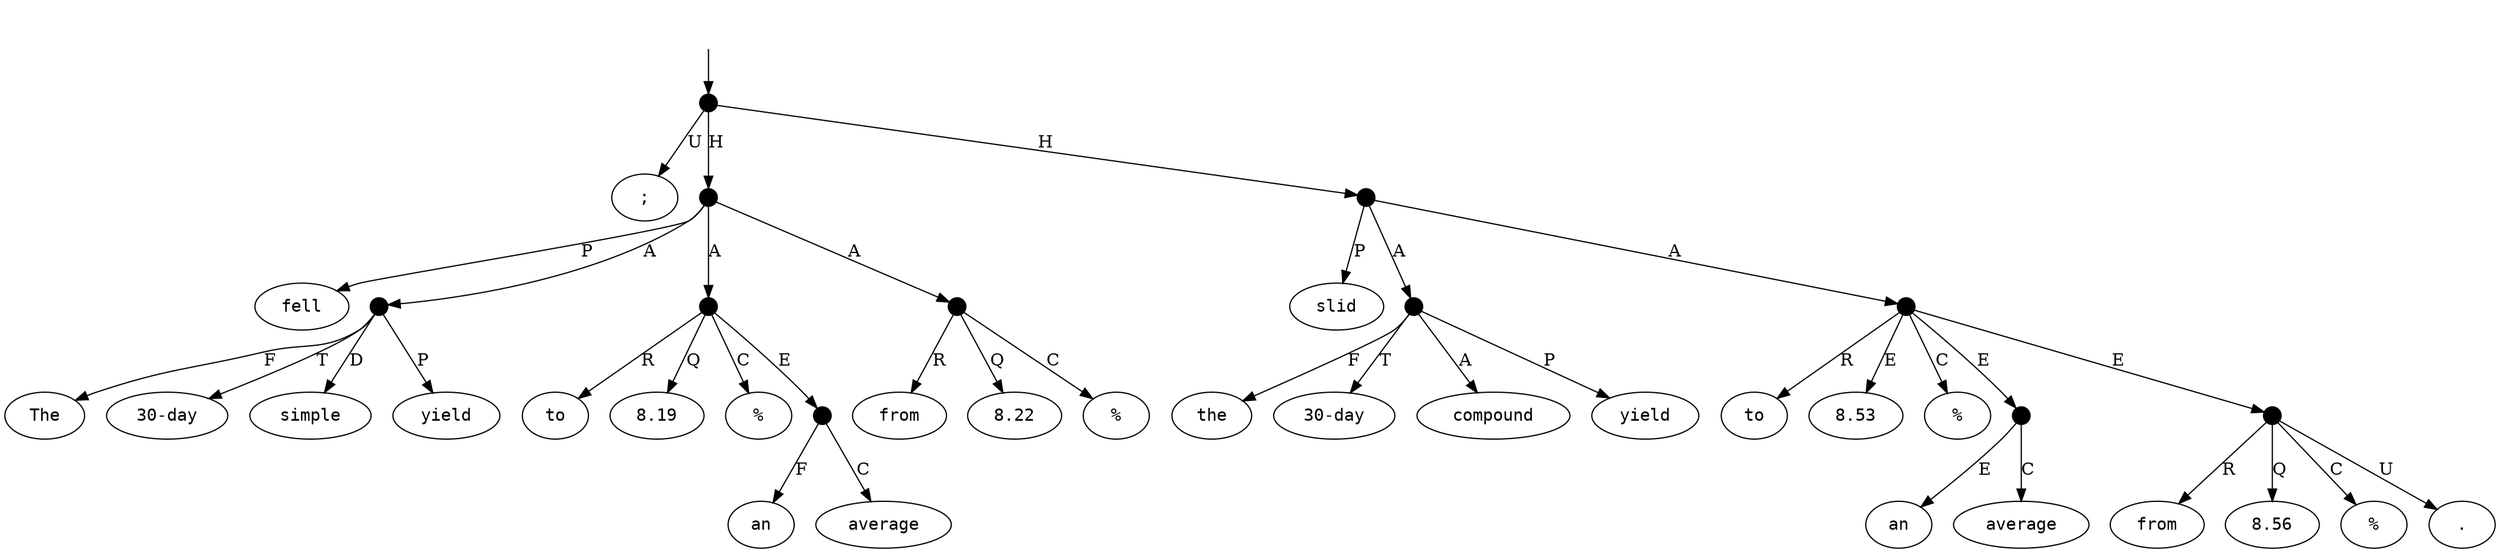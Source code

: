 digraph "20004017" {
  top [ style=invis ];
  top -> 30;
  0 [ label=<<table align="center" border="0" cellspacing="0"><tr><td colspan="2"><font face="Courier">The</font></td></tr></table>> ];
  1 [ label=<<table align="center" border="0" cellspacing="0"><tr><td colspan="2"><font face="Courier">30-day</font></td></tr></table>> ];
  2 [ label=<<table align="center" border="0" cellspacing="0"><tr><td colspan="2"><font face="Courier">simple</font></td></tr></table>> ];
  3 [ label=<<table align="center" border="0" cellspacing="0"><tr><td colspan="2"><font face="Courier">yield</font></td></tr></table>> ];
  4 [ label=<<table align="center" border="0" cellspacing="0"><tr><td colspan="2"><font face="Courier">fell</font></td></tr></table>> ];
  5 [ label=<<table align="center" border="0" cellspacing="0"><tr><td colspan="2"><font face="Courier">to</font></td></tr></table>> ];
  6 [ label=<<table align="center" border="0" cellspacing="0"><tr><td colspan="2"><font face="Courier">an</font></td></tr></table>> ];
  7 [ label=<<table align="center" border="0" cellspacing="0"><tr><td colspan="2"><font face="Courier">average</font></td></tr></table>> ];
  8 [ label=<<table align="center" border="0" cellspacing="0"><tr><td colspan="2"><font face="Courier">8.19</font></td></tr></table>> ];
  9 [ label=<<table align="center" border="0" cellspacing="0"><tr><td colspan="2"><font face="Courier">%</font></td></tr></table>> ];
  10 [ label=<<table align="center" border="0" cellspacing="0"><tr><td colspan="2"><font face="Courier">from</font></td></tr></table>> ];
  11 [ label=<<table align="center" border="0" cellspacing="0"><tr><td colspan="2"><font face="Courier">8.22</font></td></tr></table>> ];
  12 [ label=<<table align="center" border="0" cellspacing="0"><tr><td colspan="2"><font face="Courier">%</font></td></tr></table>> ];
  13 [ label=<<table align="center" border="0" cellspacing="0"><tr><td colspan="2"><font face="Courier">;</font></td></tr></table>> ];
  14 [ label=<<table align="center" border="0" cellspacing="0"><tr><td colspan="2"><font face="Courier">the</font></td></tr></table>> ];
  15 [ label=<<table align="center" border="0" cellspacing="0"><tr><td colspan="2"><font face="Courier">30-day</font></td></tr></table>> ];
  16 [ label=<<table align="center" border="0" cellspacing="0"><tr><td colspan="2"><font face="Courier">compound</font></td></tr></table>> ];
  17 [ label=<<table align="center" border="0" cellspacing="0"><tr><td colspan="2"><font face="Courier">yield</font></td></tr></table>> ];
  18 [ label=<<table align="center" border="0" cellspacing="0"><tr><td colspan="2"><font face="Courier">slid</font></td></tr></table>> ];
  19 [ label=<<table align="center" border="0" cellspacing="0"><tr><td colspan="2"><font face="Courier">to</font></td></tr></table>> ];
  20 [ label=<<table align="center" border="0" cellspacing="0"><tr><td colspan="2"><font face="Courier">an</font></td></tr></table>> ];
  21 [ label=<<table align="center" border="0" cellspacing="0"><tr><td colspan="2"><font face="Courier">average</font></td></tr></table>> ];
  22 [ label=<<table align="center" border="0" cellspacing="0"><tr><td colspan="2"><font face="Courier">8.53</font></td></tr></table>> ];
  23 [ label=<<table align="center" border="0" cellspacing="0"><tr><td colspan="2"><font face="Courier">%</font></td></tr></table>> ];
  24 [ label=<<table align="center" border="0" cellspacing="0"><tr><td colspan="2"><font face="Courier">from</font></td></tr></table>> ];
  25 [ label=<<table align="center" border="0" cellspacing="0"><tr><td colspan="2"><font face="Courier">8.56</font></td></tr></table>> ];
  26 [ label=<<table align="center" border="0" cellspacing="0"><tr><td colspan="2"><font face="Courier">%</font></td></tr></table>> ];
  27 [ label=<<table align="center" border="0" cellspacing="0"><tr><td colspan="2"><font face="Courier">.</font></td></tr></table>> ];
  28 [ shape=point, width=0.2 ];
  29 [ shape=point, width=0.2 ];
  30 [ shape=point, width=0.2 ];
  31 [ shape=point, width=0.2 ];
  32 [ shape=point, width=0.2 ];
  33 [ shape=point, width=0.2 ];
  34 [ shape=point, width=0.2 ];
  35 [ shape=point, width=0.2 ];
  36 [ shape=point, width=0.2 ];
  37 [ shape=point, width=0.2 ];
  38 [ shape=point, width=0.2 ];
  30 -> 35 [ label="H" ];
  35 -> 18 [ label="P" ];
  36 -> 38 [ label="E" ];
  28 -> 0 [ label="F" ];
  38 -> 24 [ label="R" ];
  28 -> 1 [ label="T" ];
  29 -> 28 [ label="A" ];
  34 -> 16 [ label="A" ];
  31 -> 9 [ label="C" ];
  33 -> 11 [ label="Q" ];
  33 -> 12 [ label="C" ];
  29 -> 4 [ label="P" ];
  30 -> 13 [ label="U" ];
  38 -> 26 [ label="C" ];
  29 -> 33 [ label="A" ];
  29 -> 31 [ label="A" ];
  34 -> 17 [ label="P" ];
  36 -> 23 [ label="C" ];
  32 -> 7 [ label="C" ];
  30 -> 29 [ label="H" ];
  37 -> 21 [ label="C" ];
  34 -> 15 [ label="T" ];
  37 -> 20 [ label="E" ];
  36 -> 19 [ label="R" ];
  36 -> 22 [ label="E" ];
  35 -> 36 [ label="A" ];
  35 -> 34 [ label="A" ];
  31 -> 32 [ label="E" ];
  36 -> 37 [ label="E" ];
  38 -> 25 [ label="Q" ];
  28 -> 2 [ label="D" ];
  33 -> 10 [ label="R" ];
  34 -> 14 [ label="F" ];
  28 -> 3 [ label="P" ];
  31 -> 8 [ label="Q" ];
  31 -> 5 [ label="R" ];
  38 -> 27 [ label="U" ];
  32 -> 6 [ label="F" ];
}

